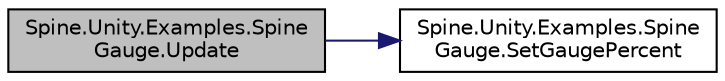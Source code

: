 digraph "Spine.Unity.Examples.SpineGauge.Update"
{
 // LATEX_PDF_SIZE
  edge [fontname="Helvetica",fontsize="10",labelfontname="Helvetica",labelfontsize="10"];
  node [fontname="Helvetica",fontsize="10",shape=record];
  rankdir="LR";
  Node1 [label="Spine.Unity.Examples.Spine\lGauge.Update",height=0.2,width=0.4,color="black", fillcolor="grey75", style="filled", fontcolor="black",tooltip=" "];
  Node1 -> Node2 [color="midnightblue",fontsize="10",style="solid"];
  Node2 [label="Spine.Unity.Examples.Spine\lGauge.SetGaugePercent",height=0.2,width=0.4,color="black", fillcolor="white", style="filled",URL="$class_spine_1_1_unity_1_1_examples_1_1_spine_gauge.html#ad1e2e07f1e70f5aa14d93cae55917227",tooltip=" "];
}
